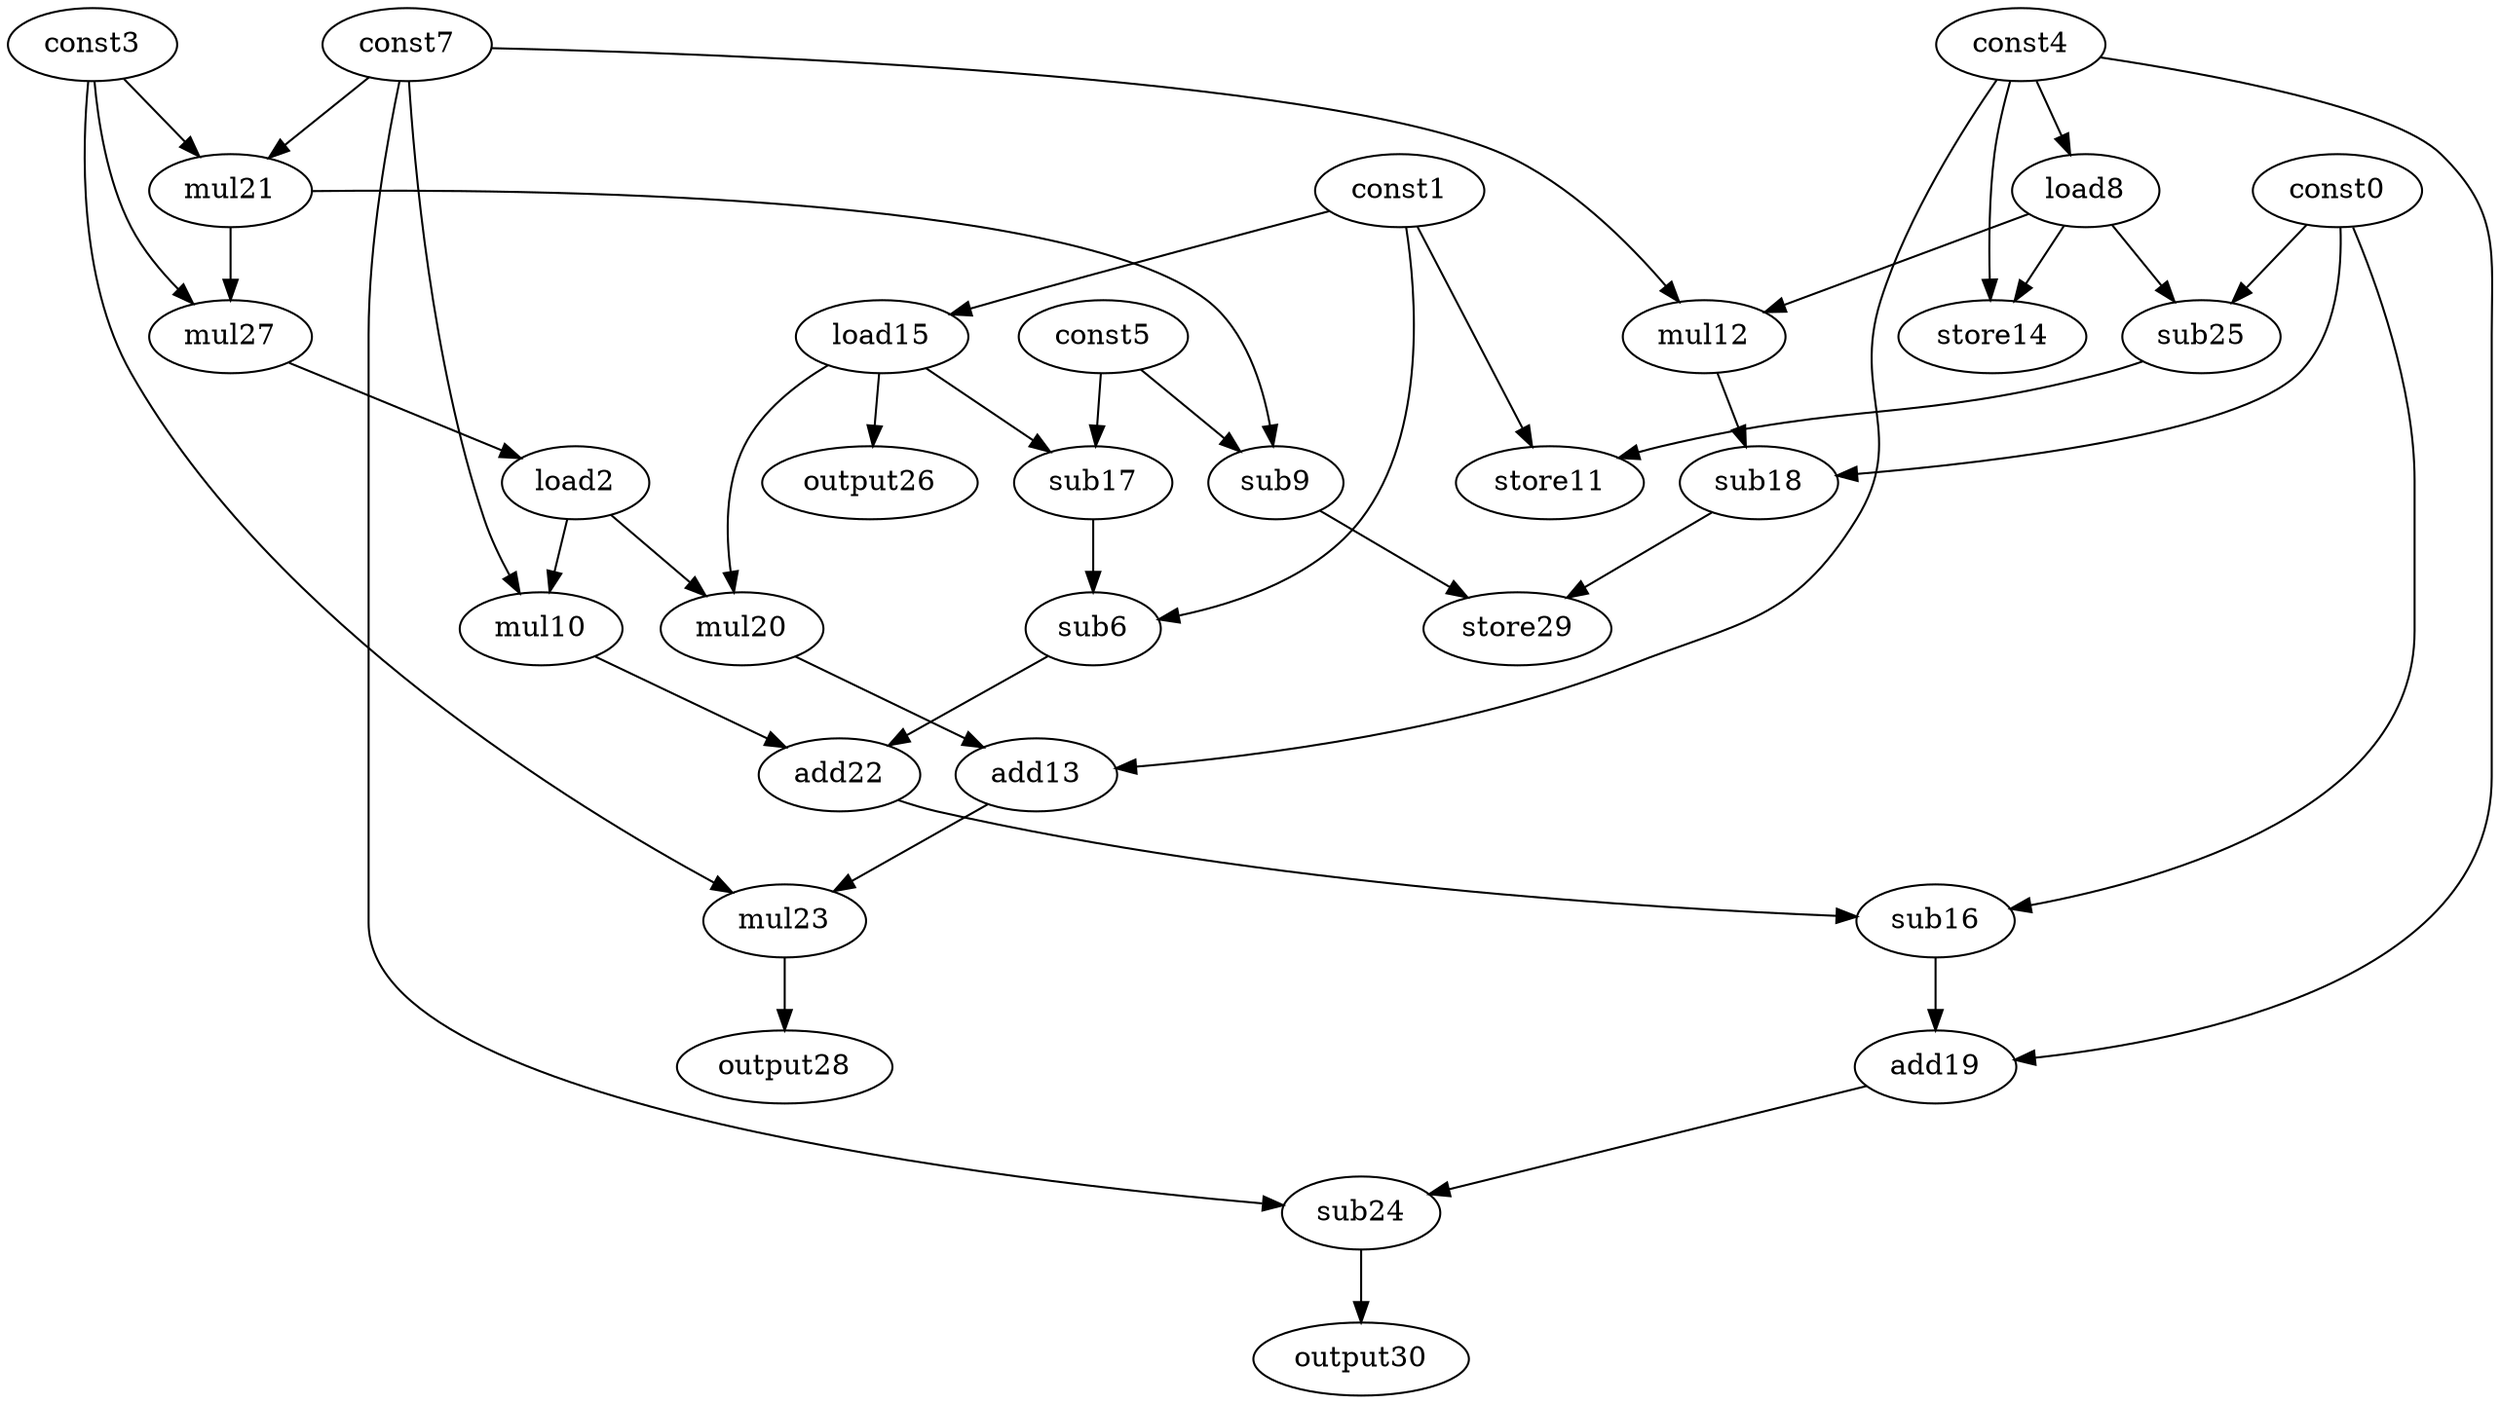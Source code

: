 digraph G { 
const0[opcode=const]; 
const1[opcode=const]; 
load2[opcode=load]; 
const3[opcode=const]; 
const4[opcode=const]; 
const5[opcode=const]; 
sub6[opcode=sub]; 
const7[opcode=const]; 
load8[opcode=load]; 
sub9[opcode=sub]; 
mul10[opcode=mul]; 
store11[opcode=store]; 
mul12[opcode=mul]; 
add13[opcode=add]; 
store14[opcode=store]; 
load15[opcode=load]; 
sub16[opcode=sub]; 
sub17[opcode=sub]; 
sub18[opcode=sub]; 
add19[opcode=add]; 
mul20[opcode=mul]; 
mul21[opcode=mul]; 
add22[opcode=add]; 
mul23[opcode=mul]; 
sub24[opcode=sub]; 
sub25[opcode=sub]; 
output26[opcode=output]; 
mul27[opcode=mul]; 
output28[opcode=output]; 
store29[opcode=store]; 
output30[opcode=output]; 
const4->load8[operand=0];
const1->load15[operand=0];
const3->mul21[operand=0];
const7->mul21[operand=1];
mul21->sub9[operand=0];
const5->sub9[operand=1];
load8->mul12[operand=0];
const7->mul12[operand=1];
load8->store14[operand=0];
const4->store14[operand=1];
const5->sub17[operand=0];
load15->sub17[operand=1];
load8->sub25[operand=0];
const0->sub25[operand=1];
load15->output26[operand=0];
const3->mul27[operand=0];
mul21->mul27[operand=1];
mul27->load2[operand=0];
const1->sub6[operand=0];
sub17->sub6[operand=1];
const1->store11[operand=0];
sub25->store11[operand=1];
const0->sub18[operand=0];
mul12->sub18[operand=1];
load2->mul10[operand=0];
const7->mul10[operand=1];
load2->mul20[operand=0];
load15->mul20[operand=1];
sub9->store29[operand=0];
sub18->store29[operand=1];
mul20->add13[operand=0];
const4->add13[operand=1];
mul10->add22[operand=0];
sub6->add22[operand=1];
const0->sub16[operand=0];
add22->sub16[operand=1];
const3->mul23[operand=0];
add13->mul23[operand=1];
sub16->add19[operand=0];
const4->add19[operand=1];
mul23->output28[operand=0];
add19->sub24[operand=0];
const7->sub24[operand=1];
sub24->output30[operand=0];
}
